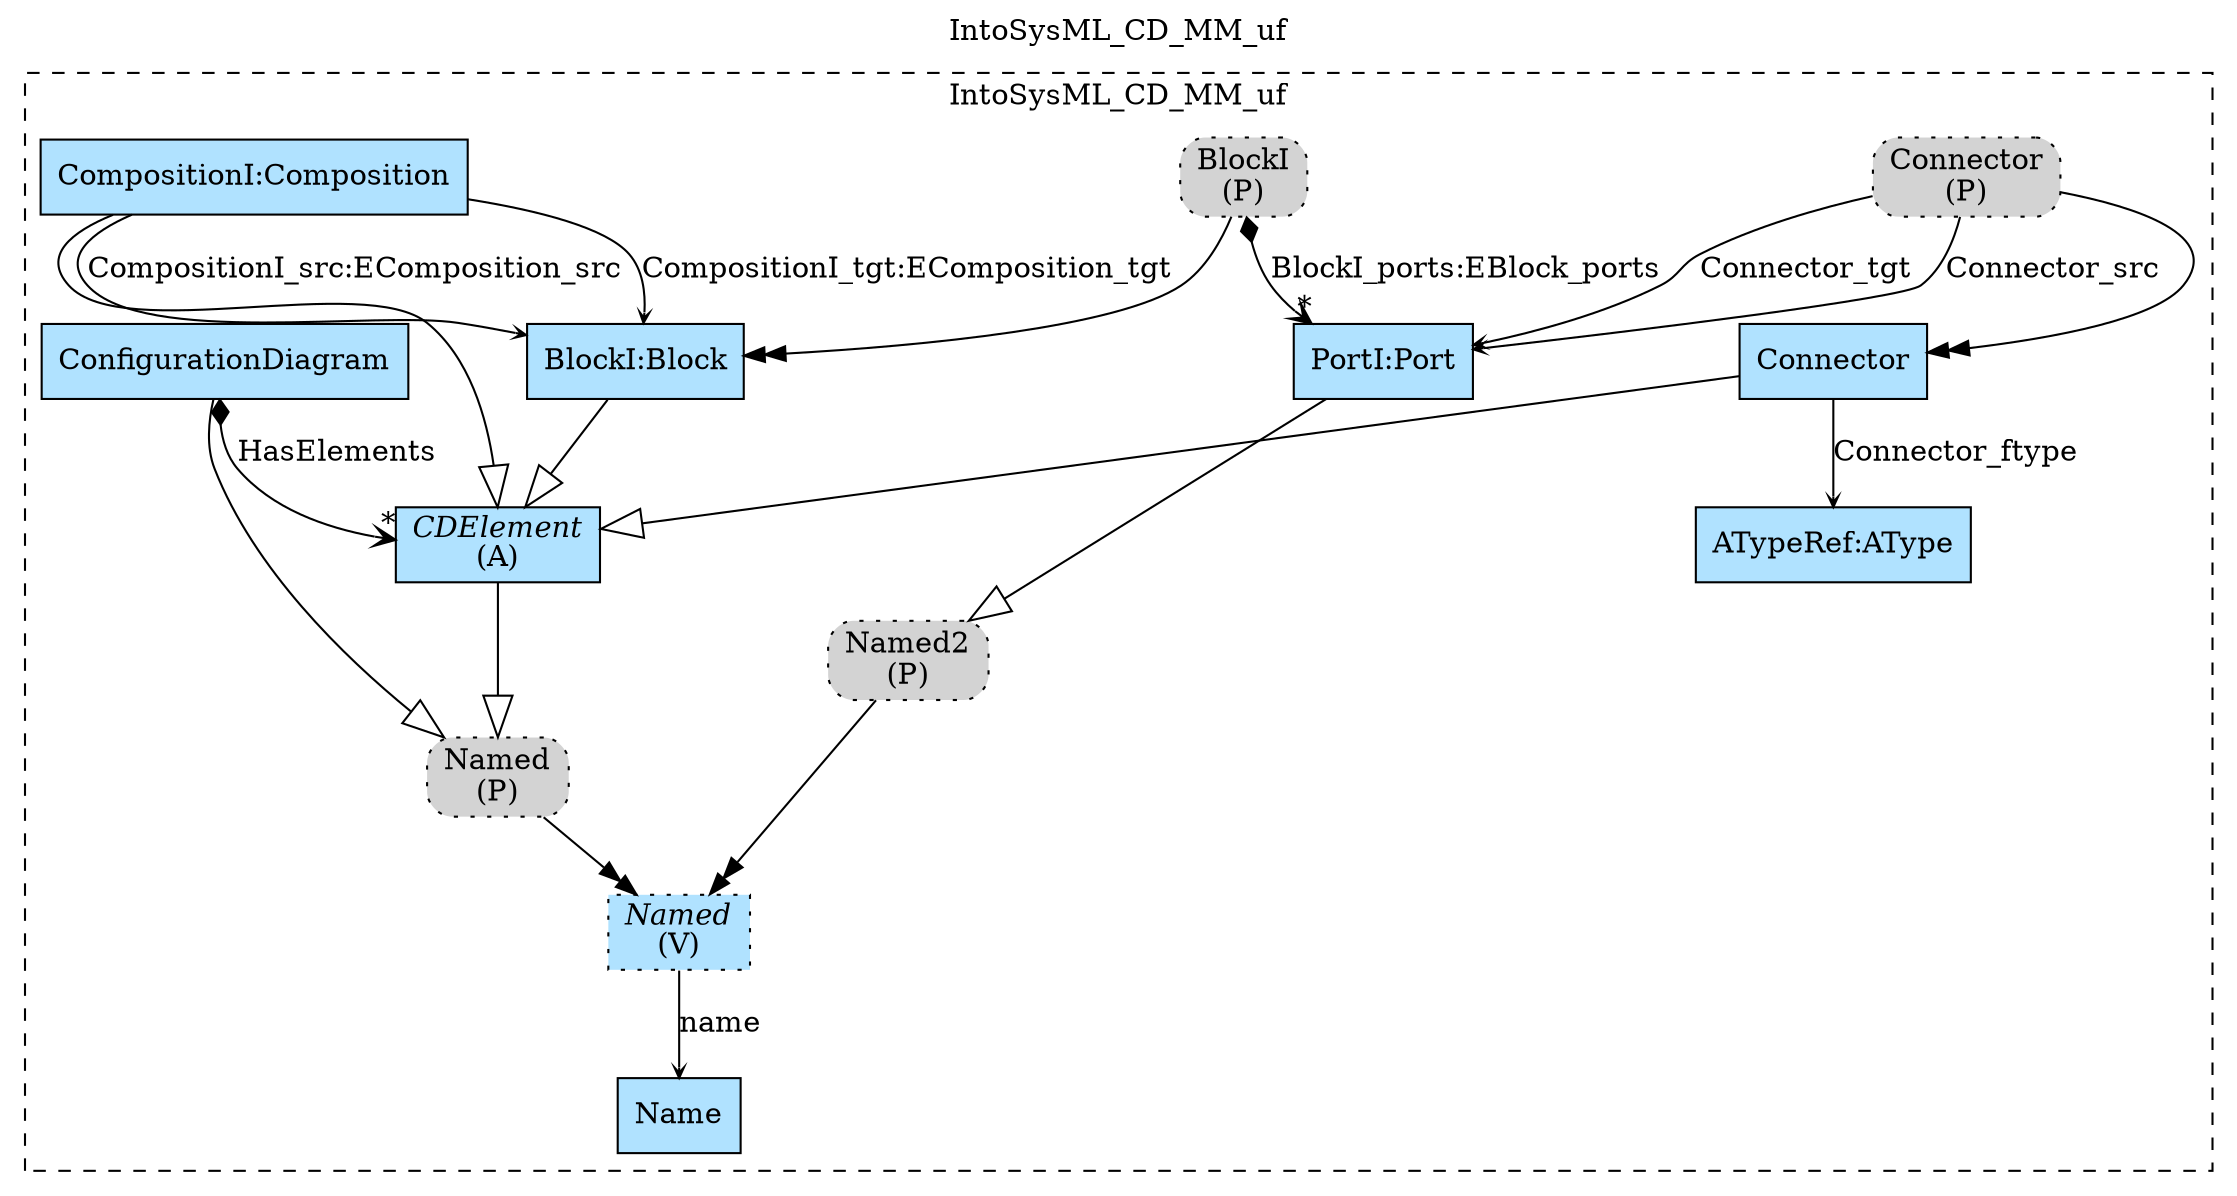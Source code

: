 digraph {graph[label=IntoSysML_CD_MM_uf,labelloc=tl,labelfontsize=12];
subgraph cluster_IntoSysML_CD_MM_uf{style=dashed;label=IntoSysML_CD_MM_uf;
"Name"[shape=record,fillcolor=lightskyblue1,style = filled,label="Name"];
"Named"[shape=record,fillcolor=lightskyblue1,style ="filled,dotted",label=<{<I>Named</I><br/>(V)}>];
"PNamed2"[shape=box,fillcolor=lightgray,style ="rounded,filled,dotted",label=<Named2<br/>(P)>];
"PortI"[shape=record,fillcolor=lightskyblue1,style = filled,label="PortI:Port"];
"PBlockI"[shape=box,fillcolor=lightgray,style ="rounded,filled,dotted",label=<BlockI<br/>(P)>];
"PConnector"[shape=box,fillcolor=lightgray,style ="rounded,filled,dotted",label=<Connector<br/>(P)>];
"ATypeRef"[shape=record,fillcolor=lightskyblue1,style = filled,label="ATypeRef:AType"];
"Connector"[shape=record,fillcolor=lightskyblue1,style = filled,label="Connector"];
"BlockI"[shape=record,fillcolor=lightskyblue1,style = filled,label="BlockI:Block"];
"CompositionI"[shape=record,fillcolor=lightskyblue1,style = filled,label="CompositionI:Composition"];
"CDElement"[shape=record,fillcolor=lightskyblue1,style = filled,label=<{<I>CDElement</I><br/>(A)}>];
"ConfigurationDiagram"[shape=record,fillcolor=lightskyblue1,style = filled,label="ConfigurationDiagram"];
"PNamed"[shape=box,fillcolor=lightgray,style ="rounded,filled,dotted",label=<Named<br/>(P)>];

"Named"->"Name"[label="name",arrowhead=vee,headlabel="",arrowsize=.5];
"PBlockI"->"PortI"[label="BlockI_ports:EBlock_ports",arrowhead=vee,arrowtail=diamond,dir=both,headlabel="*"];
"PortI"->"PNamed2"[arrowhead=onormal,arrowsize=2.0];
"PConnector"->"PortI"[label="Connector_src",arrowhead=vee,headlabel="",arrowsize=.5];
"PConnector"->"PortI"[label="Connector_tgt",arrowhead=vee,headlabel="",arrowsize=.5];
"CompositionI"->"BlockI"[label="CompositionI_tgt:EComposition_tgt",arrowhead=vee,headlabel="",arrowsize=.5];
"CompositionI"->"BlockI"[label="CompositionI_src:EComposition_src",arrowhead=vee,headlabel="",arrowsize=.5];
"Connector"->"ATypeRef"[label="Connector_ftype",arrowhead=vee,headlabel="",arrowsize=.5];
"ConfigurationDiagram"->"CDElement"[label="HasElements",arrowhead=vee,arrowtail=diamond,dir=both,headlabel="*"];
"Connector"->"CDElement"[arrowhead=onormal,arrowsize=2.0];
"BlockI"->"CDElement"[arrowhead=onormal,arrowsize=2.0];
"CompositionI"->"CDElement"[arrowhead=onormal,arrowsize=2.0];
"CDElement"->"PNamed"[arrowhead=onormal,arrowsize=2.0];
"ConfigurationDiagram"->"PNamed"[arrowhead=onormal,arrowsize=2.0];

}
"PNamed2"->"Named"[arrowhead=normalnormal];
"PConnector"->"Connector"[arrowhead=normalnormal];
"PBlockI"->"BlockI"[arrowhead=normalnormal];
"PNamed"->"Named"[arrowhead=normalnormal];
}